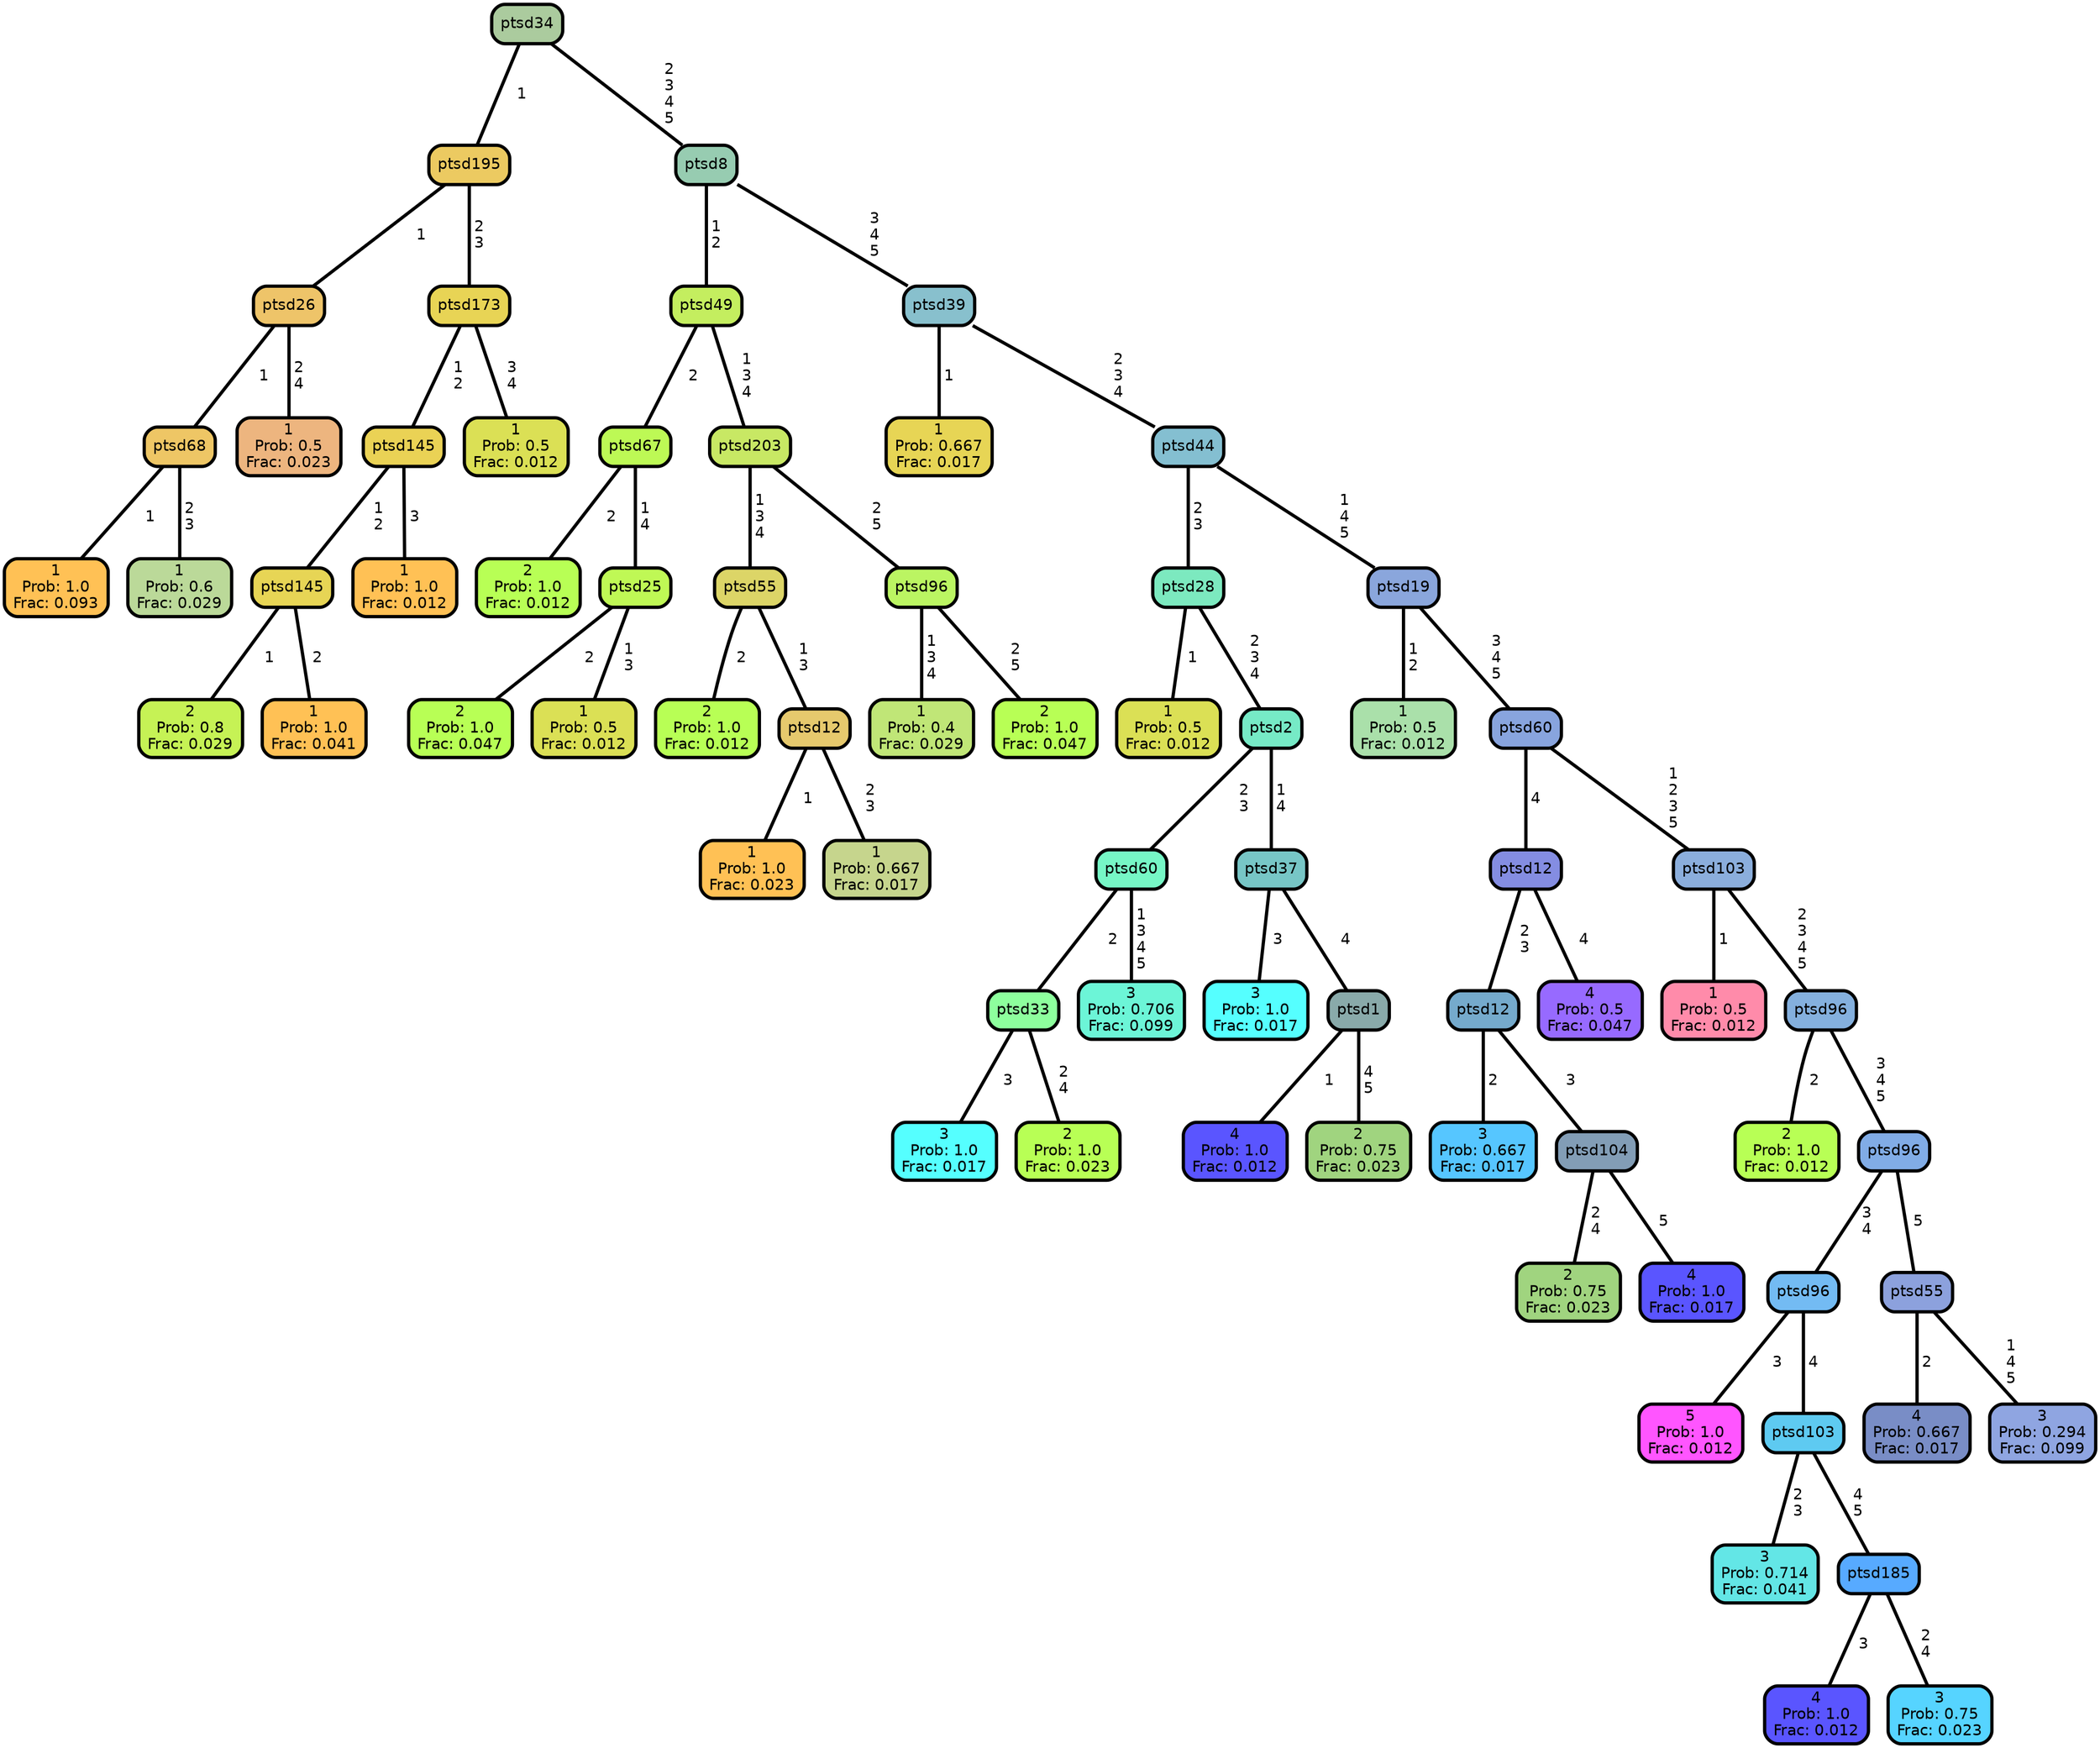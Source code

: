 graph Tree {
node [shape=box, style="filled, rounded",color="black",penwidth="3",fontcolor="black",                 fontname=helvetica] ;
graph [ranksep="0 equally", splines=straight,                 bgcolor=transparent, dpi=200] ;
edge [fontname=helvetica, color=black] ;
0 [label="1
Prob: 1.0
Frac: 0.093", fillcolor="#ffc155"] ;
1 [label="ptsd68", fillcolor="#eec665"] ;
2 [label="1
Prob: 0.6
Frac: 0.029", fillcolor="#bbd999"] ;
3 [label="ptsd26", fillcolor="#eec469"] ;
4 [label="1
Prob: 0.5
Frac: 0.023", fillcolor="#edb57f"] ;
5 [label="ptsd195", fillcolor="#ecca61"] ;
6 [label="2
Prob: 0.8
Frac: 0.029", fillcolor="#c6f255"] ;
7 [label="ptsd145", fillcolor="#e7d555"] ;
8 [label="1
Prob: 1.0
Frac: 0.041", fillcolor="#ffc155"] ;
9 [label="ptsd145", fillcolor="#ead255"] ;
10 [label="1
Prob: 1.0
Frac: 0.012", fillcolor="#ffc155"] ;
11 [label="ptsd173", fillcolor="#e8d455"] ;
12 [label="1
Prob: 0.5
Frac: 0.012", fillcolor="#dbe055"] ;
13 [label="ptsd34", fillcolor="#abcb9e"] ;
14 [label="2
Prob: 1.0
Frac: 0.012", fillcolor="#b8ff55"] ;
15 [label="ptsd67", fillcolor="#bdf955"] ;
16 [label="2
Prob: 1.0
Frac: 0.047", fillcolor="#b8ff55"] ;
17 [label="ptsd25", fillcolor="#bff855"] ;
18 [label="1
Prob: 0.5
Frac: 0.012", fillcolor="#dbe055"] ;
19 [label="ptsd49", fillcolor="#c4ee5f"] ;
20 [label="2
Prob: 1.0
Frac: 0.012", fillcolor="#b8ff55"] ;
21 [label="ptsd55", fillcolor="#dcd567"] ;
22 [label="1
Prob: 1.0
Frac: 0.023", fillcolor="#ffc155"] ;
23 [label="ptsd12", fillcolor="#e6c96d"] ;
24 [label="1
Prob: 0.667
Frac: 0.017", fillcolor="#c6d58d"] ;
25 [label="ptsd203", fillcolor="#c8e864"] ;
26 [label="1
Prob: 0.4
Frac: 0.029", fillcolor="#c0e677"] ;
27 [label="ptsd96", fillcolor="#bbf562"] ;
28 [label="2
Prob: 1.0
Frac: 0.047", fillcolor="#b8ff55"] ;
29 [label="ptsd8", fillcolor="#97ccb1"] ;
30 [label="1
Prob: 0.667
Frac: 0.017", fillcolor="#e7d555"] ;
31 [label="ptsd39", fillcolor="#88c0cd"] ;
32 [label="1
Prob: 0.5
Frac: 0.012", fillcolor="#dbe055"] ;
33 [label="ptsd28", fillcolor="#7ce9bf"] ;
34 [label="3
Prob: 1.0
Frac: 0.017", fillcolor="#55ffff"] ;
35 [label="ptsd33", fillcolor="#8dff9d"] ;
36 [label="2
Prob: 1.0
Frac: 0.023", fillcolor="#b8ff55"] ;
37 [label="ptsd60", fillcolor="#76f7c6"] ;
38 [label="3
Prob: 0.706
Frac: 0.099", fillcolor="#6cf5d7"] ;
39 [label="ptsd2", fillcolor="#76eac6"] ;
40 [label="3
Prob: 1.0
Frac: 0.017", fillcolor="#55ffff"] ;
41 [label="ptsd37", fillcolor="#77c6c6"] ;
42 [label="4
Prob: 1.0
Frac: 0.012", fillcolor="#5a55ff"] ;
43 [label="ptsd1", fillcolor="#89aaaa"] ;
44 [label="2
Prob: 0.75
Frac: 0.023", fillcolor="#a0d47f"] ;
45 [label="ptsd44", fillcolor="#84bfd1"] ;
46 [label="1
Prob: 0.5
Frac: 0.012", fillcolor="#aae0aa"] ;
47 [label="ptsd19", fillcolor="#8aa6dc"] ;
48 [label="3
Prob: 0.667
Frac: 0.017", fillcolor="#56c6ff"] ;
49 [label="ptsd12", fillcolor="#75aacc"] ;
50 [label="2
Prob: 0.75
Frac: 0.023", fillcolor="#a0d47f"] ;
51 [label="ptsd104", fillcolor="#829db6"] ;
52 [label="4
Prob: 1.0
Frac: 0.017", fillcolor="#5a55ff"] ;
53 [label="ptsd12", fillcolor="#848de2"] ;
54 [label="4
Prob: 0.5
Frac: 0.047", fillcolor="#976aff"] ;
55 [label="ptsd60", fillcolor="#88a4de"] ;
56 [label="1
Prob: 0.5
Frac: 0.012", fillcolor="#ff8baa"] ;
57 [label="ptsd103", fillcolor="#8baedc"] ;
58 [label="2
Prob: 1.0
Frac: 0.012", fillcolor="#b8ff55"] ;
59 [label="ptsd96", fillcolor="#84b0de"] ;
60 [label="5
Prob: 1.0
Frac: 0.012", fillcolor="#ff55ff"] ;
61 [label="ptsd96", fillcolor="#73bbf3"] ;
62 [label="3
Prob: 0.714
Frac: 0.041", fillcolor="#63e6e6"] ;
63 [label="ptsd103", fillcolor="#5ecaf1"] ;
64 [label="4
Prob: 1.0
Frac: 0.012", fillcolor="#5a55ff"] ;
65 [label="ptsd185", fillcolor="#57aaff"] ;
66 [label="3
Prob: 0.75
Frac: 0.023", fillcolor="#56d4ff"] ;
67 [label="ptsd96", fillcolor="#81ace6"] ;
68 [label="4
Prob: 0.667
Frac: 0.017", fillcolor="#798dc6"] ;
69 [label="ptsd55", fillcolor="#8ca1dd"] ;
70 [label="3
Prob: 0.294
Frac: 0.099", fillcolor="#8fa5e1"] ;
1 -- 0 [label=" 1",penwidth=3] ;
1 -- 2 [label=" 2\n 3",penwidth=3] ;
3 -- 1 [label=" 1",penwidth=3] ;
3 -- 4 [label=" 2\n 4",penwidth=3] ;
5 -- 3 [label=" 1",penwidth=3] ;
5 -- 11 [label=" 2\n 3",penwidth=3] ;
7 -- 6 [label=" 1",penwidth=3] ;
7 -- 8 [label=" 2",penwidth=3] ;
9 -- 7 [label=" 1\n 2",penwidth=3] ;
9 -- 10 [label=" 3",penwidth=3] ;
11 -- 9 [label=" 1\n 2",penwidth=3] ;
11 -- 12 [label=" 3\n 4",penwidth=3] ;
13 -- 5 [label=" 1",penwidth=3] ;
13 -- 29 [label=" 2\n 3\n 4\n 5",penwidth=3] ;
15 -- 14 [label=" 2",penwidth=3] ;
15 -- 17 [label=" 1\n 4",penwidth=3] ;
17 -- 16 [label=" 2",penwidth=3] ;
17 -- 18 [label=" 1\n 3",penwidth=3] ;
19 -- 15 [label=" 2",penwidth=3] ;
19 -- 25 [label=" 1\n 3\n 4",penwidth=3] ;
21 -- 20 [label=" 2",penwidth=3] ;
21 -- 23 [label=" 1\n 3",penwidth=3] ;
23 -- 22 [label=" 1",penwidth=3] ;
23 -- 24 [label=" 2\n 3",penwidth=3] ;
25 -- 21 [label=" 1\n 3\n 4",penwidth=3] ;
25 -- 27 [label=" 2\n 5",penwidth=3] ;
27 -- 26 [label=" 1\n 3\n 4",penwidth=3] ;
27 -- 28 [label=" 2\n 5",penwidth=3] ;
29 -- 19 [label=" 1\n 2",penwidth=3] ;
29 -- 31 [label=" 3\n 4\n 5",penwidth=3] ;
31 -- 30 [label=" 1",penwidth=3] ;
31 -- 45 [label=" 2\n 3\n 4",penwidth=3] ;
33 -- 32 [label=" 1",penwidth=3] ;
33 -- 39 [label=" 2\n 3\n 4",penwidth=3] ;
35 -- 34 [label=" 3",penwidth=3] ;
35 -- 36 [label=" 2\n 4",penwidth=3] ;
37 -- 35 [label=" 2",penwidth=3] ;
37 -- 38 [label=" 1\n 3\n 4\n 5",penwidth=3] ;
39 -- 37 [label=" 2\n 3",penwidth=3] ;
39 -- 41 [label=" 1\n 4",penwidth=3] ;
41 -- 40 [label=" 3",penwidth=3] ;
41 -- 43 [label=" 4",penwidth=3] ;
43 -- 42 [label=" 1",penwidth=3] ;
43 -- 44 [label=" 4\n 5",penwidth=3] ;
45 -- 33 [label=" 2\n 3",penwidth=3] ;
45 -- 47 [label=" 1\n 4\n 5",penwidth=3] ;
47 -- 46 [label=" 1\n 2",penwidth=3] ;
47 -- 55 [label=" 3\n 4\n 5",penwidth=3] ;
49 -- 48 [label=" 2",penwidth=3] ;
49 -- 51 [label=" 3",penwidth=3] ;
51 -- 50 [label=" 2\n 4",penwidth=3] ;
51 -- 52 [label=" 5",penwidth=3] ;
53 -- 49 [label=" 2\n 3",penwidth=3] ;
53 -- 54 [label=" 4",penwidth=3] ;
55 -- 53 [label=" 4",penwidth=3] ;
55 -- 57 [label=" 1\n 2\n 3\n 5",penwidth=3] ;
57 -- 56 [label=" 1",penwidth=3] ;
57 -- 59 [label=" 2\n 3\n 4\n 5",penwidth=3] ;
59 -- 58 [label=" 2",penwidth=3] ;
59 -- 67 [label=" 3\n 4\n 5",penwidth=3] ;
61 -- 60 [label=" 3",penwidth=3] ;
61 -- 63 [label=" 4",penwidth=3] ;
63 -- 62 [label=" 2\n 3",penwidth=3] ;
63 -- 65 [label=" 4\n 5",penwidth=3] ;
65 -- 64 [label=" 3",penwidth=3] ;
65 -- 66 [label=" 2\n 4",penwidth=3] ;
67 -- 61 [label=" 3\n 4",penwidth=3] ;
67 -- 69 [label=" 5",penwidth=3] ;
69 -- 68 [label=" 2",penwidth=3] ;
69 -- 70 [label=" 1\n 4\n 5",penwidth=3] ;
{rank = same;}}